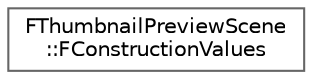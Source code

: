 digraph "Graphical Class Hierarchy"
{
 // INTERACTIVE_SVG=YES
 // LATEX_PDF_SIZE
  bgcolor="transparent";
  edge [fontname=Helvetica,fontsize=10,labelfontname=Helvetica,labelfontsize=10];
  node [fontname=Helvetica,fontsize=10,shape=box,height=0.2,width=0.4];
  rankdir="LR";
  Node0 [id="Node000000",label="FThumbnailPreviewScene\l::FConstructionValues",height=0.2,width=0.4,color="grey40", fillcolor="white", style="filled",URL="$d1/d73/structFThumbnailPreviewScene_1_1FConstructionValues.html",tooltip=" "];
}
